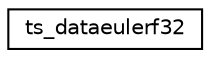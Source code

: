 digraph "Graphical Class Hierarchy"
{
  edge [fontname="Helvetica",fontsize="10",labelfontname="Helvetica",labelfontsize="10"];
  node [fontname="Helvetica",fontsize="10",shape=record];
  rankdir="LR";
  Node1 [label="ts_dataeulerf32",height=0.2,width=0.4,color="black", fillcolor="white", style="filled",URL="$structts__dataeulerf32.html",tooltip="Euler angles data as F32. "];
}
